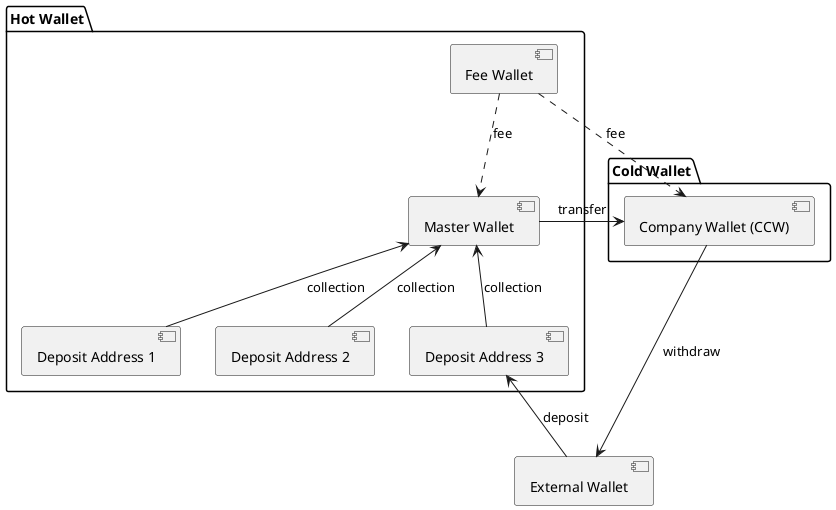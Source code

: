 @startuml

package "Hot Wallet" {
    [Master Wallet] as MW
    [Deposit Address 1] as DA1
    [Deposit Address 2] as DA2
    [Deposit Address 3] as DA3

    [Fee Wallet] as FW

    MW <-- DA1 : collection
    MW <-- DA2 : collection
    MW <-- DA3 : collection
}


package "Cold Wallet" {
    [Company Wallet (CCW)] as CCW
}

[External Wallet] as EW

CCW <-- MW : transfer

DA3 <-- EW : deposit
CCW --> EW : withdraw

FW ..> MW : fee
FW ..> CCW : fee

@enduml
